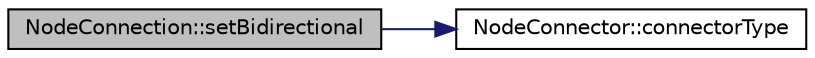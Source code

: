 digraph G
{
  edge [fontname="Helvetica",fontsize="10",labelfontname="Helvetica",labelfontsize="10"];
  node [fontname="Helvetica",fontsize="10",shape=record];
  rankdir="LR";
  Node1 [label="NodeConnection::setBidirectional",height=0.2,width=0.4,color="black", fillcolor="grey75", style="filled" fontcolor="black"];
  Node1 -> Node2 [color="midnightblue",fontsize="10",style="solid",fontname="Helvetica"];
  Node2 [label="NodeConnector::connectorType",height=0.2,width=0.4,color="black", fillcolor="white", style="filled",URL="$class_node_connector.html#a45c534f28bf1be8b366971b2b0425666"];
}
